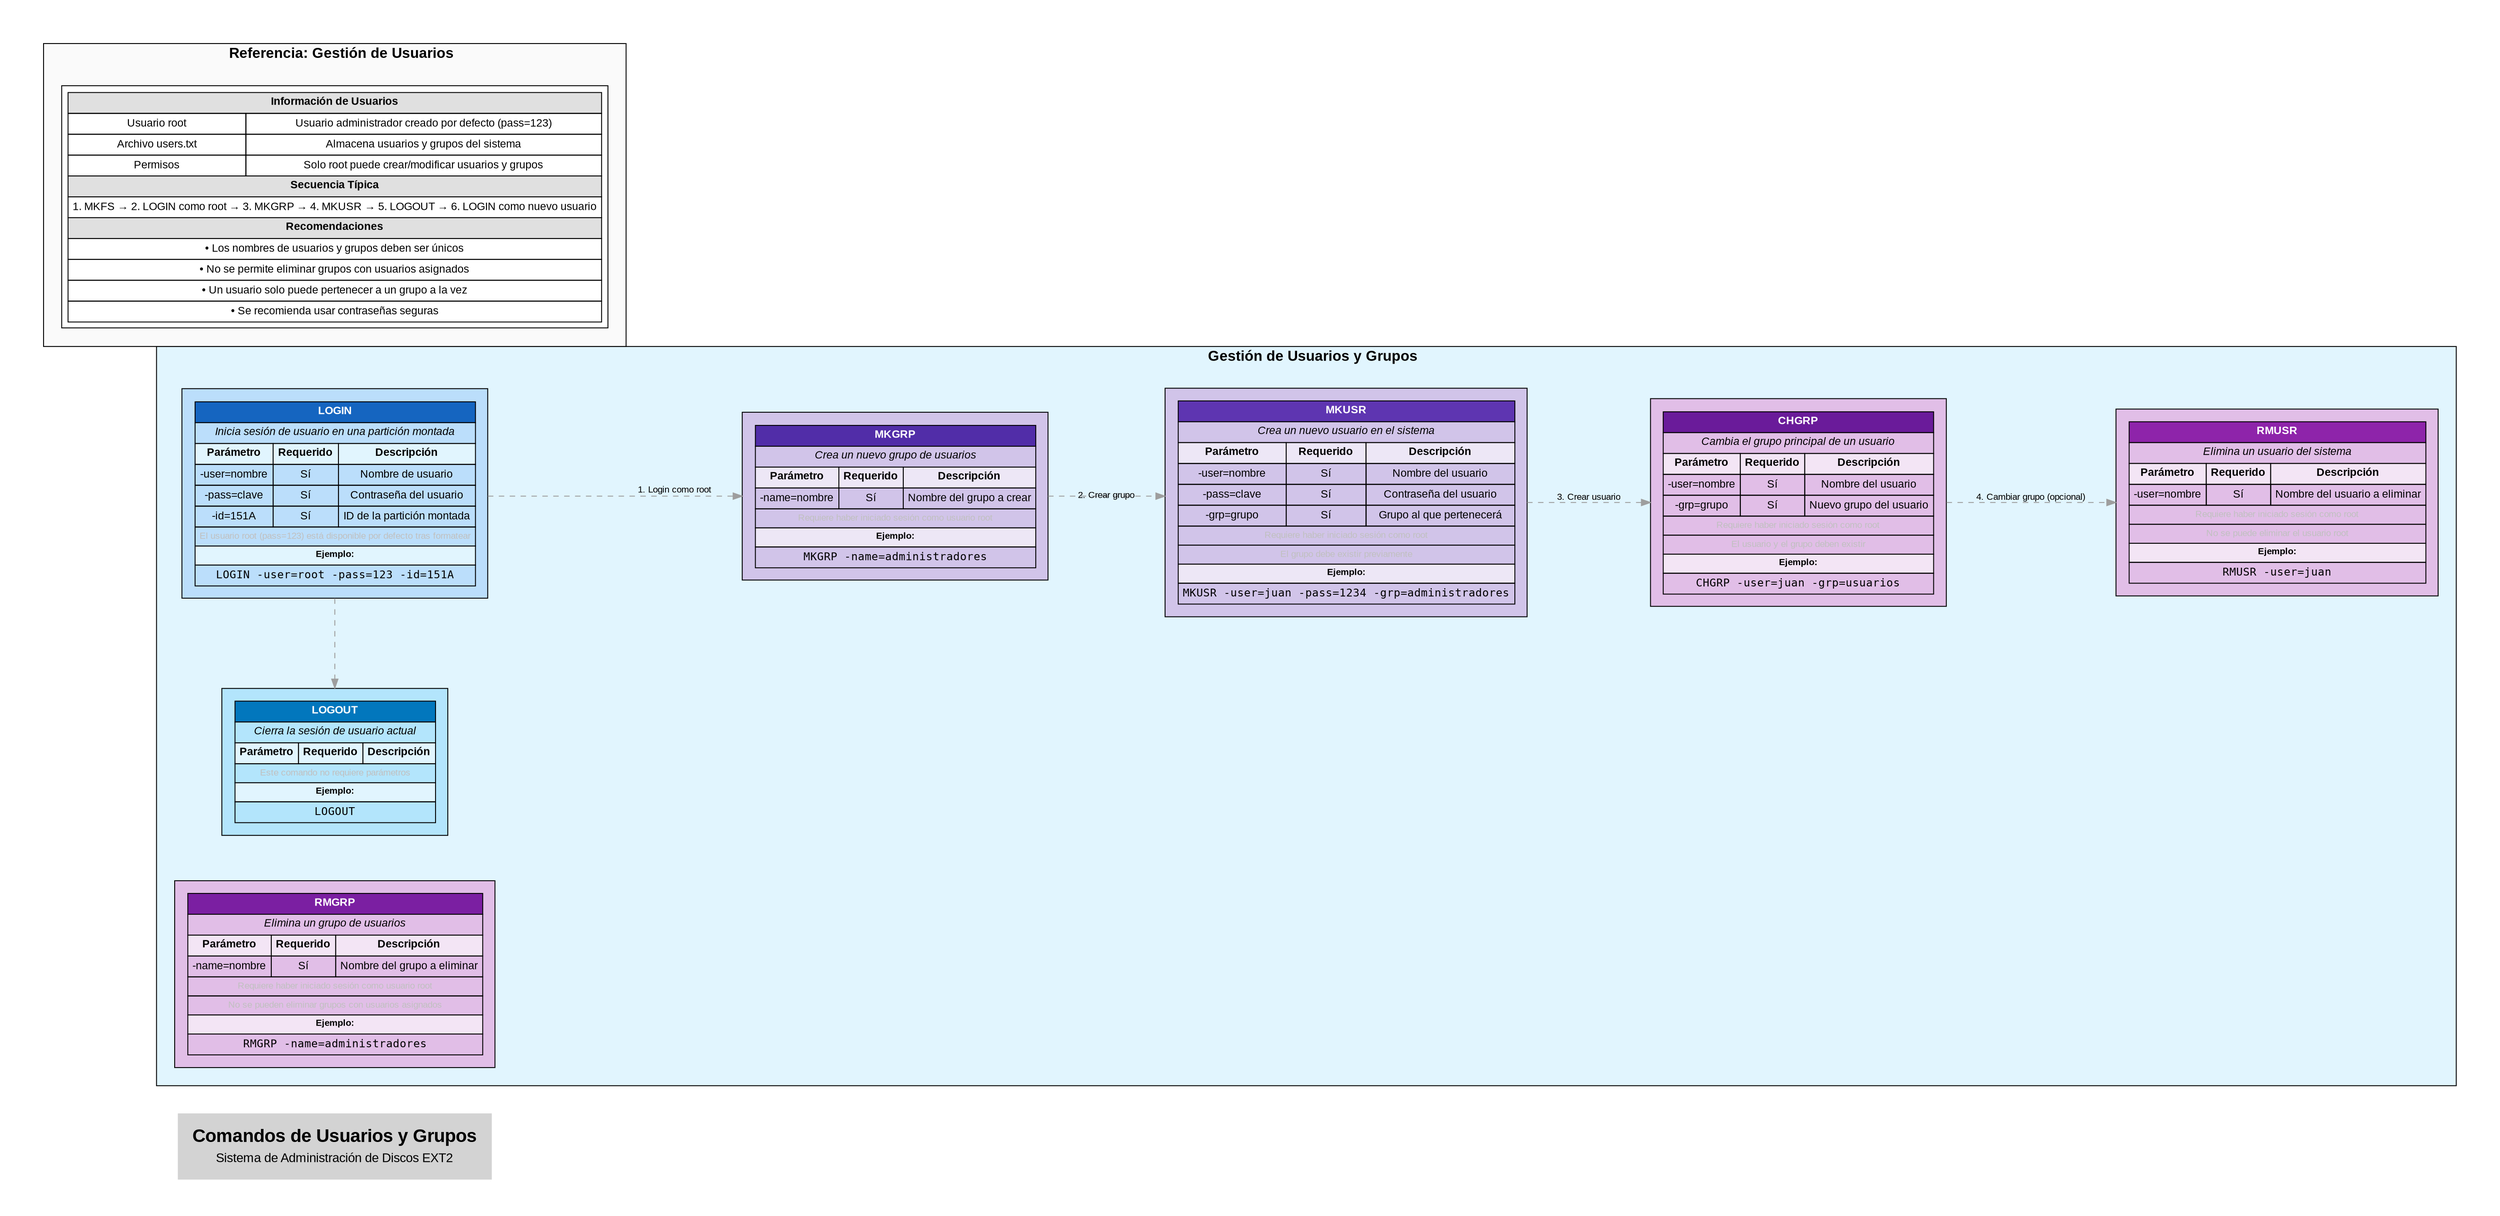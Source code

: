 digraph UserCommands {
    // Configuración general
    graph [fontname="Arial", rankdir=LR, splines=ortho, nodesep=0.7, ranksep=0.9, margin=0.5];
    node [shape=box, style=filled, fontname="Arial", fontsize=12, margin=0.2];
    edge [fontname="Arial", fontsize=10];
    
    // Título
    title [label=<
        <table border="0" cellborder="0" cellspacing="0">
            <tr><td><font point-size="20" face="Arial"><b>Comandos de Usuarios y Grupos</b></font></td></tr>
            <tr><td><font point-size="14">Sistema de Administración de Discos EXT2</font></td></tr>
        </table>
    >, shape=plaintext];
    
    // Comandos de Usuarios y Grupos
    subgraph cluster_user_commands {
        label=<
            <font point-size="16"><b>Gestión de Usuarios y Grupos</b></font>
        >;
        style=filled;
        fillcolor="#E1F5FE";
        margin=20;
        
        // LOGIN
        login [label=<
            <table border="0" cellborder="1" cellspacing="0" cellpadding="4">
                <tr><td bgcolor="#1565C0" colspan="3"><font color="white"><b>LOGIN</b></font></td></tr>
                <tr><td bgcolor="#BBDEFB" colspan="3"><i>Inicia sesión de usuario en una partición montada</i></td></tr>
                <tr><td bgcolor="#E1F5FE"><b>Parámetro</b></td><td bgcolor="#E1F5FE"><b>Requerido</b></td><td bgcolor="#E1F5FE"><b>Descripción</b></td></tr>
                <tr><td>-user=nombre</td><td>Sí</td><td>Nombre de usuario</td></tr>
                <tr><td>-pass=clave</td><td>Sí</td><td>Contraseña del usuario</td></tr>
                <tr><td>-id=151A</td><td>Sí</td><td>ID de la partición montada</td></tr>
                <tr><td colspan="3"><font color="gray" point-size="10">El usuario root (pass=123) está disponible por defecto tras formatear</font></td></tr>
                <tr><td colspan="3" bgcolor="#E1F5FE"><font point-size="10"><b>Ejemplo:</b></font></td></tr>
                <tr><td colspan="3"><font face="Courier">LOGIN -user=root -pass=123 -id=151A</font></td></tr>
            </table>
        >, fillcolor="#BBDEFB"];
        
        // LOGOUT
        logout [label=<
            <table border="0" cellborder="1" cellspacing="0" cellpadding="4">
                <tr><td bgcolor="#0277BD" colspan="3"><font color="white"><b>LOGOUT</b></font></td></tr>
                <tr><td bgcolor="#B3E5FC" colspan="3"><i>Cierra la sesión de usuario actual</i></td></tr>
                <tr><td bgcolor="#E1F5FE"><b>Parámetro</b></td><td bgcolor="#E1F5FE"><b>Requerido</b></td><td bgcolor="#E1F5FE"><b>Descripción</b></td></tr>
                <tr><td colspan="3"><font color="gray" point-size="10">Este comando no requiere parámetros</font></td></tr>
                <tr><td colspan="3" bgcolor="#E1F5FE"><font point-size="10"><b>Ejemplo:</b></font></td></tr>
                <tr><td colspan="3"><font face="Courier">LOGOUT</font></td></tr>
            </table>
        >, fillcolor="#B3E5FC"];
        
        // MKGRP
        mkgrp [label=<
            <table border="0" cellborder="1" cellspacing="0" cellpadding="4">
                <tr><td bgcolor="#512DA8" colspan="3"><font color="white"><b>MKGRP</b></font></td></tr>
                <tr><td bgcolor="#D1C4E9" colspan="3"><i>Crea un nuevo grupo de usuarios</i></td></tr>
                <tr><td bgcolor="#EDE7F6"><b>Parámetro</b></td><td bgcolor="#EDE7F6"><b>Requerido</b></td><td bgcolor="#EDE7F6"><b>Descripción</b></td></tr>
                <tr><td>-name=nombre</td><td>Sí</td><td>Nombre del grupo a crear</td></tr>
                <tr><td colspan="3"><font color="gray" point-size="10">Requiere haber iniciado sesión como usuario root</font></td></tr>
                <tr><td colspan="3" bgcolor="#EDE7F6"><font point-size="10"><b>Ejemplo:</b></font></td></tr>
                <tr><td colspan="3"><font face="Courier">MKGRP -name=administradores</font></td></tr>
            </table>
        >, fillcolor="#D1C4E9"];
        
        // RMGRP
        rmgrp [label=<
            <table border="0" cellborder="1" cellspacing="0" cellpadding="4">
                <tr><td bgcolor="#7B1FA2" colspan="3"><font color="white"><b>RMGRP</b></font></td></tr>
                <tr><td bgcolor="#E1BEE7" colspan="3"><i>Elimina un grupo de usuarios</i></td></tr>
                <tr><td bgcolor="#F3E5F5"><b>Parámetro</b></td><td bgcolor="#F3E5F5"><b>Requerido</b></td><td bgcolor="#F3E5F5"><b>Descripción</b></td></tr>
                <tr><td>-name=nombre</td><td>Sí</td><td>Nombre del grupo a eliminar</td></tr>
                <tr><td colspan="3"><font color="gray" point-size="10">Requiere haber iniciado sesión como usuario root</font></td></tr>
                <tr><td colspan="3"><font color="gray" point-size="10">No se pueden eliminar grupos con usuarios asignados</font></td></tr>
                <tr><td colspan="3" bgcolor="#F3E5F5"><font point-size="10"><b>Ejemplo:</b></font></td></tr>
                <tr><td colspan="3"><font face="Courier">RMGRP -name=administradores</font></td></tr>
            </table>
        >, fillcolor="#E1BEE7"];
        
        // MKUSR
        mkusr [label=<
            <table border="0" cellborder="1" cellspacing="0" cellpadding="4">
                <tr><td bgcolor="#5E35B1" colspan="3"><font color="white"><b>MKUSR</b></font></td></tr>
                <tr><td bgcolor="#D1C4E9" colspan="3"><i>Crea un nuevo usuario en el sistema</i></td></tr>
                <tr><td bgcolor="#EDE7F6"><b>Parámetro</b></td><td bgcolor="#EDE7F6"><b>Requerido</b></td><td bgcolor="#EDE7F6"><b>Descripción</b></td></tr>
                <tr><td>-user=nombre</td><td>Sí</td><td>Nombre del usuario</td></tr>
                <tr><td>-pass=clave</td><td>Sí</td><td>Contraseña del usuario</td></tr>
                <tr><td>-grp=grupo</td><td>Sí</td><td>Grupo al que pertenecerá</td></tr>
                <tr><td colspan="3"><font color="gray" point-size="10">Requiere haber iniciado sesión como root</font></td></tr>
                <tr><td colspan="3"><font color="gray" point-size="10">El grupo debe existir previamente</font></td></tr>
                <tr><td colspan="3" bgcolor="#EDE7F6"><font point-size="10"><b>Ejemplo:</b></font></td></tr>
                <tr><td colspan="3"><font face="Courier">MKUSR -user=juan -pass=1234 -grp=administradores</font></td></tr>
            </table>
        >, fillcolor="#D1C4E9"];
        
        // RMUSR
        rmusr [label=<
            <table border="0" cellborder="1" cellspacing="0" cellpadding="4">
                <tr><td bgcolor="#8E24AA" colspan="3"><font color="white"><b>RMUSR</b></font></td></tr>
                <tr><td bgcolor="#E1BEE7" colspan="3"><i>Elimina un usuario del sistema</i></td></tr>
                <tr><td bgcolor="#F3E5F5"><b>Parámetro</b></td><td bgcolor="#F3E5F5"><b>Requerido</b></td><td bgcolor="#F3E5F5"><b>Descripción</b></td></tr>
                <tr><td>-user=nombre</td><td>Sí</td><td>Nombre del usuario a eliminar</td></tr>
                <tr><td colspan="3"><font color="gray" point-size="10">Requiere haber iniciado sesión como root</font></td></tr>
                <tr><td colspan="3"><font color="gray" point-size="10">No se puede eliminar el usuario root</font></td></tr>
                <tr><td colspan="3" bgcolor="#F3E5F5"><font point-size="10"><b>Ejemplo:</b></font></td></tr>
                <tr><td colspan="3"><font face="Courier">RMUSR -user=juan</font></td></tr>
            </table>
        >, fillcolor="#E1BEE7"];
        
        // CHGRP
        chgrp [label=<
            <table border="0" cellborder="1" cellspacing="0" cellpadding="4">
                <tr><td bgcolor="#6A1B9A" colspan="3"><font color="white"><b>CHGRP</b></font></td></tr>
                <tr><td bgcolor="#E1BEE7" colspan="3"><i>Cambia el grupo principal de un usuario</i></td></tr>
                <tr><td bgcolor="#F3E5F5"><b>Parámetro</b></td><td bgcolor="#F3E5F5"><b>Requerido</b></td><td bgcolor="#F3E5F5"><b>Descripción</b></td></tr>
                <tr><td>-user=nombre</td><td>Sí</td><td>Nombre del usuario</td></tr>
                <tr><td>-grp=grupo</td><td>Sí</td><td>Nuevo grupo del usuario</td></tr>
                <tr><td colspan="3"><font color="gray" point-size="10">Requiere haber iniciado sesión como root</font></td></tr>
                <tr><td colspan="3"><font color="gray" point-size="10">El usuario y el grupo deben existir</font></td></tr>
                <tr><td colspan="3" bgcolor="#F3E5F5"><font point-size="10"><b>Ejemplo:</b></font></td></tr>
                <tr><td colspan="3"><font face="Courier">CHGRP -user=juan -grp=usuarios</font></td></tr>
            </table>
        >, fillcolor="#E1BEE7"];
    }
    
    // Referencia para usuarios
    subgraph cluster_reference {
        label=<
            <font point-size="16"><b>Referencia: Gestión de Usuarios</b></font>
        >;
        style=filled;
        fillcolor="#FAFAFA";
        margin=20;
        
        reference [label=<
            <table border="0" cellborder="1" cellspacing="0" cellpadding="4">
                <tr><td colspan="2" bgcolor="#E0E0E0"><b>Información de Usuarios</b></td></tr>
                <tr><td>Usuario root</td><td>Usuario administrador creado por defecto (pass=123)</td></tr>
                <tr><td>Archivo users.txt</td><td>Almacena usuarios y grupos del sistema</td></tr>
                <tr><td>Permisos</td><td>Solo root puede crear/modificar usuarios y grupos</td></tr>
                <tr><td colspan="2" bgcolor="#E0E0E0"><b>Secuencia Típica</b></td></tr>
                <tr><td colspan="2">1. MKFS → 2. LOGIN como root → 3. MKGRP → 4. MKUSR → 5. LOGOUT → 6. LOGIN como nuevo usuario</td></tr>
                <tr><td colspan="2" bgcolor="#E0E0E0"><b>Recomendaciones</b></td></tr>
                <tr><td colspan="2">• Los nombres de usuarios y grupos deben ser únicos</td></tr>
                <tr><td colspan="2">• No se permite eliminar grupos con usuarios asignados</td></tr>
                <tr><td colspan="2">• Un usuario solo puede pertenecer a un grupo a la vez</td></tr>
                <tr><td colspan="2">• Se recomienda usar contraseñas seguras</td></tr>
            </table>
        >, fillcolor="white", margin=0.1];
    }
    
    // Conexiones para mostrar flujo recomendado
    edge [style=dashed, color="#9E9E9E"];
    
    login -> mkgrp [label="1. Login como root"];
    mkgrp -> mkusr [label="2. Crear grupo"];
    mkusr -> chgrp [label="3. Crear usuario"];
    chgrp -> rmusr [label="4. Cambiar grupo (opcional)"];
    login -> logout [label="5. Cerrar sesión", constraint=false];
}